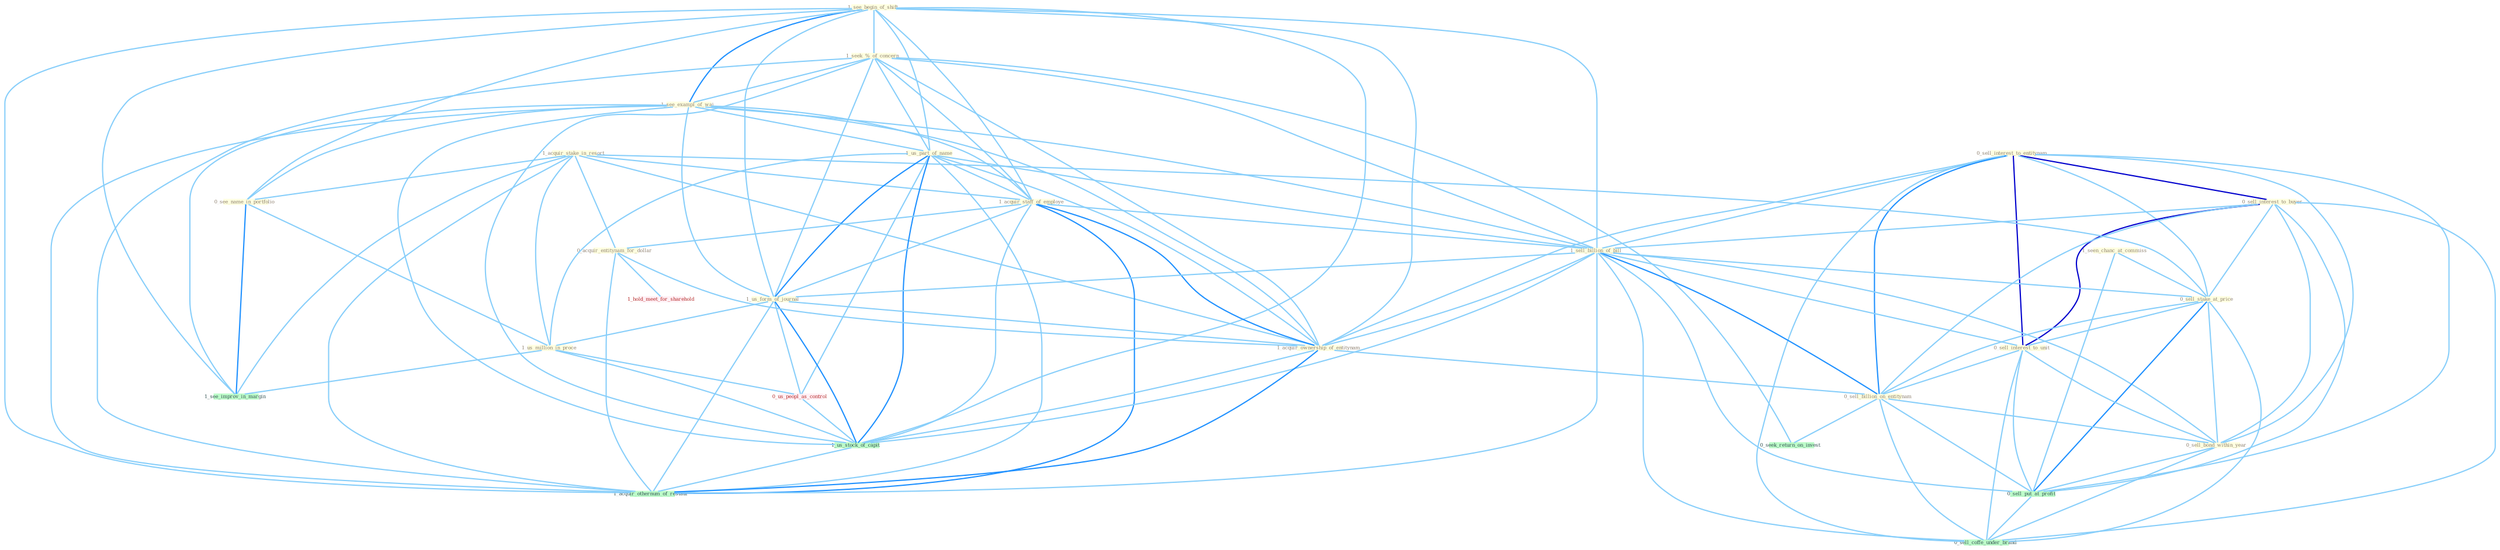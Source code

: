 Graph G{ 
    node
    [shape=polygon,style=filled,width=.5,height=.06,color="#BDFCC9",fixedsize=true,fontsize=4,
    fontcolor="#2f4f4f"];
    {node
    [color="#ffffe0", fontcolor="#8b7d6b"] "0_sell_interest_to_entitynam " "1_seen_chanc_at_commiss " "0_sell_interest_to_buyer " "1_acquir_stake_in_resort " "1_see_begin_of_shift " "1_seek_%_of_concern " "1_see_exampl_of_wai " "1_us_part_of_name " "0_see_name_in_portfolio " "1_acquir_staff_of_employe " "1_sell_billion_of_bill " "1_us_form_of_journal " "0_acquir_entitynam_for_dollar " "0_sell_stake_at_price " "1_us_million_in_proce " "0_sell_interest_to_unit " "1_acquir_ownership_of_entitynam " "0_sell_billion_on_entitynam " "0_sell_bond_within_year "}
{node [color="#fff0f5", fontcolor="#b22222"] "0_us_peopl_as_control " "1_hold_meet_for_sharehold "}
edge [color="#B0E2FF"];

	"0_sell_interest_to_entitynam " -- "0_sell_interest_to_buyer " [w="3", color="#0000cd" , len=0.6];
	"0_sell_interest_to_entitynam " -- "1_sell_billion_of_bill " [w="1", color="#87cefa" ];
	"0_sell_interest_to_entitynam " -- "0_sell_stake_at_price " [w="1", color="#87cefa" ];
	"0_sell_interest_to_entitynam " -- "0_sell_interest_to_unit " [w="3", color="#0000cd" , len=0.6];
	"0_sell_interest_to_entitynam " -- "1_acquir_ownership_of_entitynam " [w="1", color="#87cefa" ];
	"0_sell_interest_to_entitynam " -- "0_sell_billion_on_entitynam " [w="2", color="#1e90ff" , len=0.8];
	"0_sell_interest_to_entitynam " -- "0_sell_bond_within_year " [w="1", color="#87cefa" ];
	"0_sell_interest_to_entitynam " -- "0_sell_put_at_profit " [w="1", color="#87cefa" ];
	"0_sell_interest_to_entitynam " -- "0_sell_coffe_under_brand " [w="1", color="#87cefa" ];
	"1_seen_chanc_at_commiss " -- "0_sell_stake_at_price " [w="1", color="#87cefa" ];
	"1_seen_chanc_at_commiss " -- "0_sell_put_at_profit " [w="1", color="#87cefa" ];
	"0_sell_interest_to_buyer " -- "1_sell_billion_of_bill " [w="1", color="#87cefa" ];
	"0_sell_interest_to_buyer " -- "0_sell_stake_at_price " [w="1", color="#87cefa" ];
	"0_sell_interest_to_buyer " -- "0_sell_interest_to_unit " [w="3", color="#0000cd" , len=0.6];
	"0_sell_interest_to_buyer " -- "0_sell_billion_on_entitynam " [w="1", color="#87cefa" ];
	"0_sell_interest_to_buyer " -- "0_sell_bond_within_year " [w="1", color="#87cefa" ];
	"0_sell_interest_to_buyer " -- "0_sell_put_at_profit " [w="1", color="#87cefa" ];
	"0_sell_interest_to_buyer " -- "0_sell_coffe_under_brand " [w="1", color="#87cefa" ];
	"1_acquir_stake_in_resort " -- "0_see_name_in_portfolio " [w="1", color="#87cefa" ];
	"1_acquir_stake_in_resort " -- "1_acquir_staff_of_employe " [w="1", color="#87cefa" ];
	"1_acquir_stake_in_resort " -- "0_acquir_entitynam_for_dollar " [w="1", color="#87cefa" ];
	"1_acquir_stake_in_resort " -- "0_sell_stake_at_price " [w="1", color="#87cefa" ];
	"1_acquir_stake_in_resort " -- "1_us_million_in_proce " [w="1", color="#87cefa" ];
	"1_acquir_stake_in_resort " -- "1_acquir_ownership_of_entitynam " [w="1", color="#87cefa" ];
	"1_acquir_stake_in_resort " -- "1_see_improv_in_margin " [w="1", color="#87cefa" ];
	"1_acquir_stake_in_resort " -- "1_acquir_othernum_of_restaur " [w="1", color="#87cefa" ];
	"1_see_begin_of_shift " -- "1_seek_%_of_concern " [w="1", color="#87cefa" ];
	"1_see_begin_of_shift " -- "1_see_exampl_of_wai " [w="2", color="#1e90ff" , len=0.8];
	"1_see_begin_of_shift " -- "1_us_part_of_name " [w="1", color="#87cefa" ];
	"1_see_begin_of_shift " -- "0_see_name_in_portfolio " [w="1", color="#87cefa" ];
	"1_see_begin_of_shift " -- "1_acquir_staff_of_employe " [w="1", color="#87cefa" ];
	"1_see_begin_of_shift " -- "1_sell_billion_of_bill " [w="1", color="#87cefa" ];
	"1_see_begin_of_shift " -- "1_us_form_of_journal " [w="1", color="#87cefa" ];
	"1_see_begin_of_shift " -- "1_acquir_ownership_of_entitynam " [w="1", color="#87cefa" ];
	"1_see_begin_of_shift " -- "1_us_stock_of_capit " [w="1", color="#87cefa" ];
	"1_see_begin_of_shift " -- "1_see_improv_in_margin " [w="1", color="#87cefa" ];
	"1_see_begin_of_shift " -- "1_acquir_othernum_of_restaur " [w="1", color="#87cefa" ];
	"1_seek_%_of_concern " -- "1_see_exampl_of_wai " [w="1", color="#87cefa" ];
	"1_seek_%_of_concern " -- "1_us_part_of_name " [w="1", color="#87cefa" ];
	"1_seek_%_of_concern " -- "1_acquir_staff_of_employe " [w="1", color="#87cefa" ];
	"1_seek_%_of_concern " -- "1_sell_billion_of_bill " [w="1", color="#87cefa" ];
	"1_seek_%_of_concern " -- "1_us_form_of_journal " [w="1", color="#87cefa" ];
	"1_seek_%_of_concern " -- "1_acquir_ownership_of_entitynam " [w="1", color="#87cefa" ];
	"1_seek_%_of_concern " -- "0_seek_return_on_invest " [w="1", color="#87cefa" ];
	"1_seek_%_of_concern " -- "1_us_stock_of_capit " [w="1", color="#87cefa" ];
	"1_seek_%_of_concern " -- "1_acquir_othernum_of_restaur " [w="1", color="#87cefa" ];
	"1_see_exampl_of_wai " -- "1_us_part_of_name " [w="1", color="#87cefa" ];
	"1_see_exampl_of_wai " -- "0_see_name_in_portfolio " [w="1", color="#87cefa" ];
	"1_see_exampl_of_wai " -- "1_acquir_staff_of_employe " [w="1", color="#87cefa" ];
	"1_see_exampl_of_wai " -- "1_sell_billion_of_bill " [w="1", color="#87cefa" ];
	"1_see_exampl_of_wai " -- "1_us_form_of_journal " [w="1", color="#87cefa" ];
	"1_see_exampl_of_wai " -- "1_acquir_ownership_of_entitynam " [w="1", color="#87cefa" ];
	"1_see_exampl_of_wai " -- "1_us_stock_of_capit " [w="1", color="#87cefa" ];
	"1_see_exampl_of_wai " -- "1_see_improv_in_margin " [w="1", color="#87cefa" ];
	"1_see_exampl_of_wai " -- "1_acquir_othernum_of_restaur " [w="1", color="#87cefa" ];
	"1_us_part_of_name " -- "1_acquir_staff_of_employe " [w="1", color="#87cefa" ];
	"1_us_part_of_name " -- "1_sell_billion_of_bill " [w="1", color="#87cefa" ];
	"1_us_part_of_name " -- "1_us_form_of_journal " [w="2", color="#1e90ff" , len=0.8];
	"1_us_part_of_name " -- "1_us_million_in_proce " [w="1", color="#87cefa" ];
	"1_us_part_of_name " -- "1_acquir_ownership_of_entitynam " [w="1", color="#87cefa" ];
	"1_us_part_of_name " -- "0_us_peopl_as_control " [w="1", color="#87cefa" ];
	"1_us_part_of_name " -- "1_us_stock_of_capit " [w="2", color="#1e90ff" , len=0.8];
	"1_us_part_of_name " -- "1_acquir_othernum_of_restaur " [w="1", color="#87cefa" ];
	"0_see_name_in_portfolio " -- "1_us_million_in_proce " [w="1", color="#87cefa" ];
	"0_see_name_in_portfolio " -- "1_see_improv_in_margin " [w="2", color="#1e90ff" , len=0.8];
	"1_acquir_staff_of_employe " -- "1_sell_billion_of_bill " [w="1", color="#87cefa" ];
	"1_acquir_staff_of_employe " -- "1_us_form_of_journal " [w="1", color="#87cefa" ];
	"1_acquir_staff_of_employe " -- "0_acquir_entitynam_for_dollar " [w="1", color="#87cefa" ];
	"1_acquir_staff_of_employe " -- "1_acquir_ownership_of_entitynam " [w="2", color="#1e90ff" , len=0.8];
	"1_acquir_staff_of_employe " -- "1_us_stock_of_capit " [w="1", color="#87cefa" ];
	"1_acquir_staff_of_employe " -- "1_acquir_othernum_of_restaur " [w="2", color="#1e90ff" , len=0.8];
	"1_sell_billion_of_bill " -- "1_us_form_of_journal " [w="1", color="#87cefa" ];
	"1_sell_billion_of_bill " -- "0_sell_stake_at_price " [w="1", color="#87cefa" ];
	"1_sell_billion_of_bill " -- "0_sell_interest_to_unit " [w="1", color="#87cefa" ];
	"1_sell_billion_of_bill " -- "1_acquir_ownership_of_entitynam " [w="1", color="#87cefa" ];
	"1_sell_billion_of_bill " -- "0_sell_billion_on_entitynam " [w="2", color="#1e90ff" , len=0.8];
	"1_sell_billion_of_bill " -- "0_sell_bond_within_year " [w="1", color="#87cefa" ];
	"1_sell_billion_of_bill " -- "0_sell_put_at_profit " [w="1", color="#87cefa" ];
	"1_sell_billion_of_bill " -- "1_us_stock_of_capit " [w="1", color="#87cefa" ];
	"1_sell_billion_of_bill " -- "0_sell_coffe_under_brand " [w="1", color="#87cefa" ];
	"1_sell_billion_of_bill " -- "1_acquir_othernum_of_restaur " [w="1", color="#87cefa" ];
	"1_us_form_of_journal " -- "1_us_million_in_proce " [w="1", color="#87cefa" ];
	"1_us_form_of_journal " -- "1_acquir_ownership_of_entitynam " [w="1", color="#87cefa" ];
	"1_us_form_of_journal " -- "0_us_peopl_as_control " [w="1", color="#87cefa" ];
	"1_us_form_of_journal " -- "1_us_stock_of_capit " [w="2", color="#1e90ff" , len=0.8];
	"1_us_form_of_journal " -- "1_acquir_othernum_of_restaur " [w="1", color="#87cefa" ];
	"0_acquir_entitynam_for_dollar " -- "1_acquir_ownership_of_entitynam " [w="1", color="#87cefa" ];
	"0_acquir_entitynam_for_dollar " -- "1_hold_meet_for_sharehold " [w="1", color="#87cefa" ];
	"0_acquir_entitynam_for_dollar " -- "1_acquir_othernum_of_restaur " [w="1", color="#87cefa" ];
	"0_sell_stake_at_price " -- "0_sell_interest_to_unit " [w="1", color="#87cefa" ];
	"0_sell_stake_at_price " -- "0_sell_billion_on_entitynam " [w="1", color="#87cefa" ];
	"0_sell_stake_at_price " -- "0_sell_bond_within_year " [w="1", color="#87cefa" ];
	"0_sell_stake_at_price " -- "0_sell_put_at_profit " [w="2", color="#1e90ff" , len=0.8];
	"0_sell_stake_at_price " -- "0_sell_coffe_under_brand " [w="1", color="#87cefa" ];
	"1_us_million_in_proce " -- "0_us_peopl_as_control " [w="1", color="#87cefa" ];
	"1_us_million_in_proce " -- "1_us_stock_of_capit " [w="1", color="#87cefa" ];
	"1_us_million_in_proce " -- "1_see_improv_in_margin " [w="1", color="#87cefa" ];
	"0_sell_interest_to_unit " -- "0_sell_billion_on_entitynam " [w="1", color="#87cefa" ];
	"0_sell_interest_to_unit " -- "0_sell_bond_within_year " [w="1", color="#87cefa" ];
	"0_sell_interest_to_unit " -- "0_sell_put_at_profit " [w="1", color="#87cefa" ];
	"0_sell_interest_to_unit " -- "0_sell_coffe_under_brand " [w="1", color="#87cefa" ];
	"1_acquir_ownership_of_entitynam " -- "0_sell_billion_on_entitynam " [w="1", color="#87cefa" ];
	"1_acquir_ownership_of_entitynam " -- "1_us_stock_of_capit " [w="1", color="#87cefa" ];
	"1_acquir_ownership_of_entitynam " -- "1_acquir_othernum_of_restaur " [w="2", color="#1e90ff" , len=0.8];
	"0_sell_billion_on_entitynam " -- "0_sell_bond_within_year " [w="1", color="#87cefa" ];
	"0_sell_billion_on_entitynam " -- "0_sell_put_at_profit " [w="1", color="#87cefa" ];
	"0_sell_billion_on_entitynam " -- "0_seek_return_on_invest " [w="1", color="#87cefa" ];
	"0_sell_billion_on_entitynam " -- "0_sell_coffe_under_brand " [w="1", color="#87cefa" ];
	"0_sell_bond_within_year " -- "0_sell_put_at_profit " [w="1", color="#87cefa" ];
	"0_sell_bond_within_year " -- "0_sell_coffe_under_brand " [w="1", color="#87cefa" ];
	"0_us_peopl_as_control " -- "1_us_stock_of_capit " [w="1", color="#87cefa" ];
	"0_sell_put_at_profit " -- "0_sell_coffe_under_brand " [w="1", color="#87cefa" ];
	"1_us_stock_of_capit " -- "1_acquir_othernum_of_restaur " [w="1", color="#87cefa" ];
}